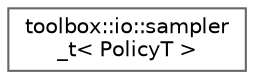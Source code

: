digraph "Graphical Class Hierarchy"
{
 // LATEX_PDF_SIZE
  bgcolor="transparent";
  edge [fontname=Helvetica,fontsize=10,labelfontname=Helvetica,labelfontsize=10];
  node [fontname=Helvetica,fontsize=10,shape=box,height=0.2,width=0.4];
  rankdir="LR";
  Node0 [id="Node000000",label="toolbox::io::sampler\l_t\< PolicyT \>",height=0.2,width=0.4,color="grey40", fillcolor="white", style="filled",URL="$classtoolbox_1_1io_1_1sampler__t.html",tooltip="通用采样器/Generic sampler"];
}
